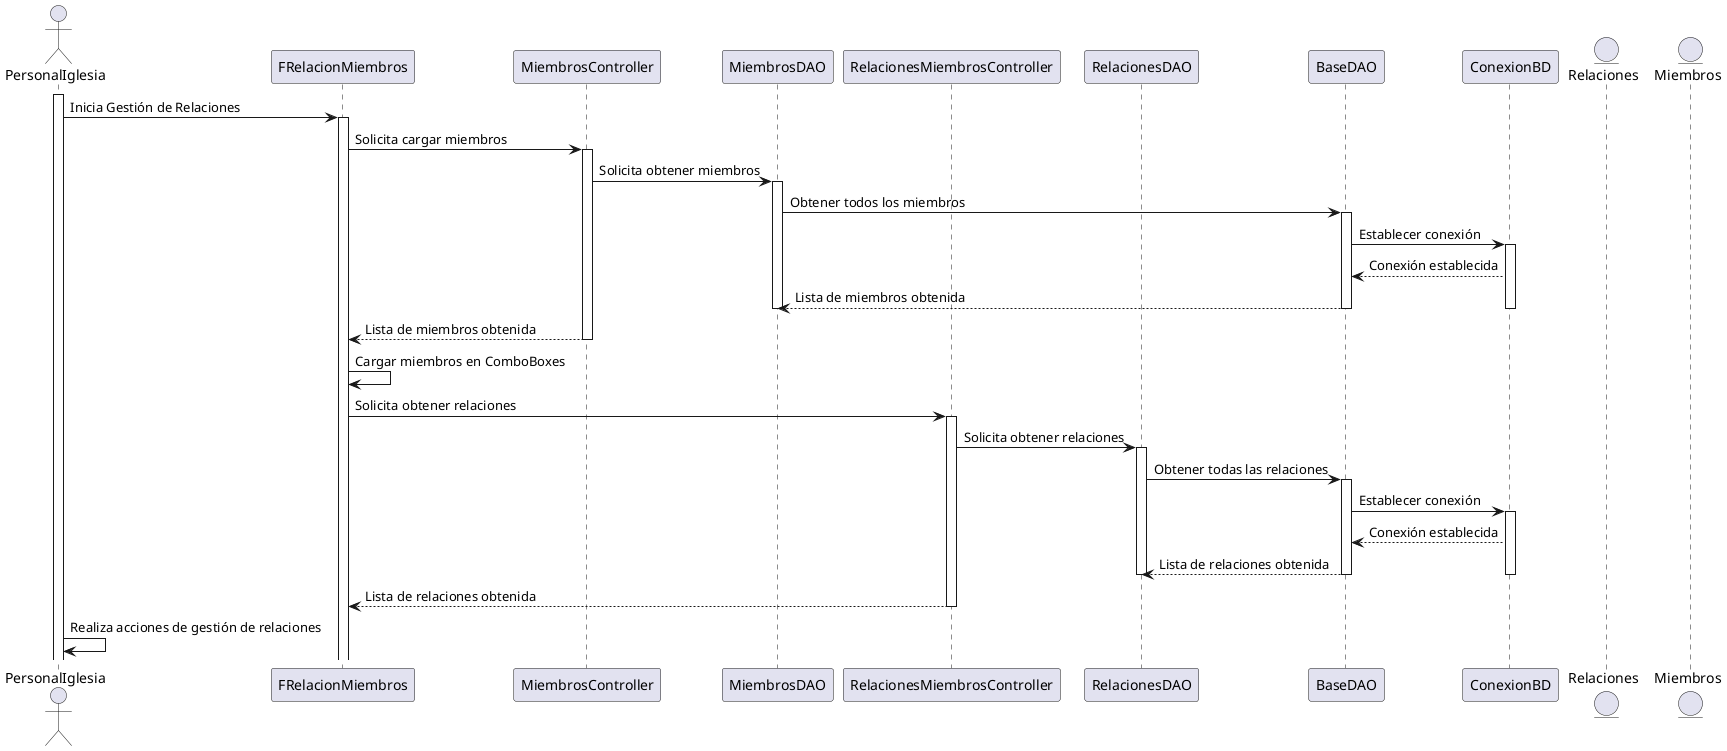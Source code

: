 @startuml

actor PersonalIglesia

participant "FRelacionMiembros" as frelacion
participant "MiembrosController" as ctrmiembro
participant "MiembrosDAO" as daomiembro
participant "RelacionesMiembrosController" as ctrrelacion
participant "RelacionesDAO" as daorelaciones
participant "BaseDAO" as daobase
participant "ConexionBD" as bdconexion
entity "Relaciones" as erelacion
entity "Miembros" as miembros

activate PersonalIglesia

PersonalIglesia -> frelacion: Inicia Gestión de Relaciones

activate frelacion
frelacion -> ctrmiembro: Solicita cargar miembros
activate ctrmiembro
ctrmiembro -> daomiembro: Solicita obtener miembros
activate daomiembro
daomiembro -> daobase: Obtener todos los miembros
activate daobase
daobase -> bdconexion: Establecer conexión
activate bdconexion
bdconexion --> daobase: Conexión establecida
daobase --> daomiembro: Lista de miembros obtenida
deactivate bdconexion
deactivate daobase
deactivate daomiembro
ctrmiembro --> frelacion: Lista de miembros obtenida
deactivate ctrmiembro
frelacion -> frelacion: Cargar miembros en ComboBoxes
frelacion -> ctrrelacion: Solicita obtener relaciones
activate ctrrelacion
ctrrelacion -> daorelaciones: Solicita obtener relaciones
activate daorelaciones
daorelaciones -> daobase: Obtener todas las relaciones
activate daobase
daobase -> bdconexion: Establecer conexión
activate bdconexion
bdconexion --> daobase: Conexión establecida
daobase --> daorelaciones: Lista de relaciones obtenida
deactivate bdconexion
deactivate daobase
deactivate daorelaciones
ctrrelacion --> frelacion: Lista de relaciones obtenida
deactivate ctrrelacion

PersonalIglesia -> PersonalIglesia: Realiza acciones de gestión de relaciones

@enduml